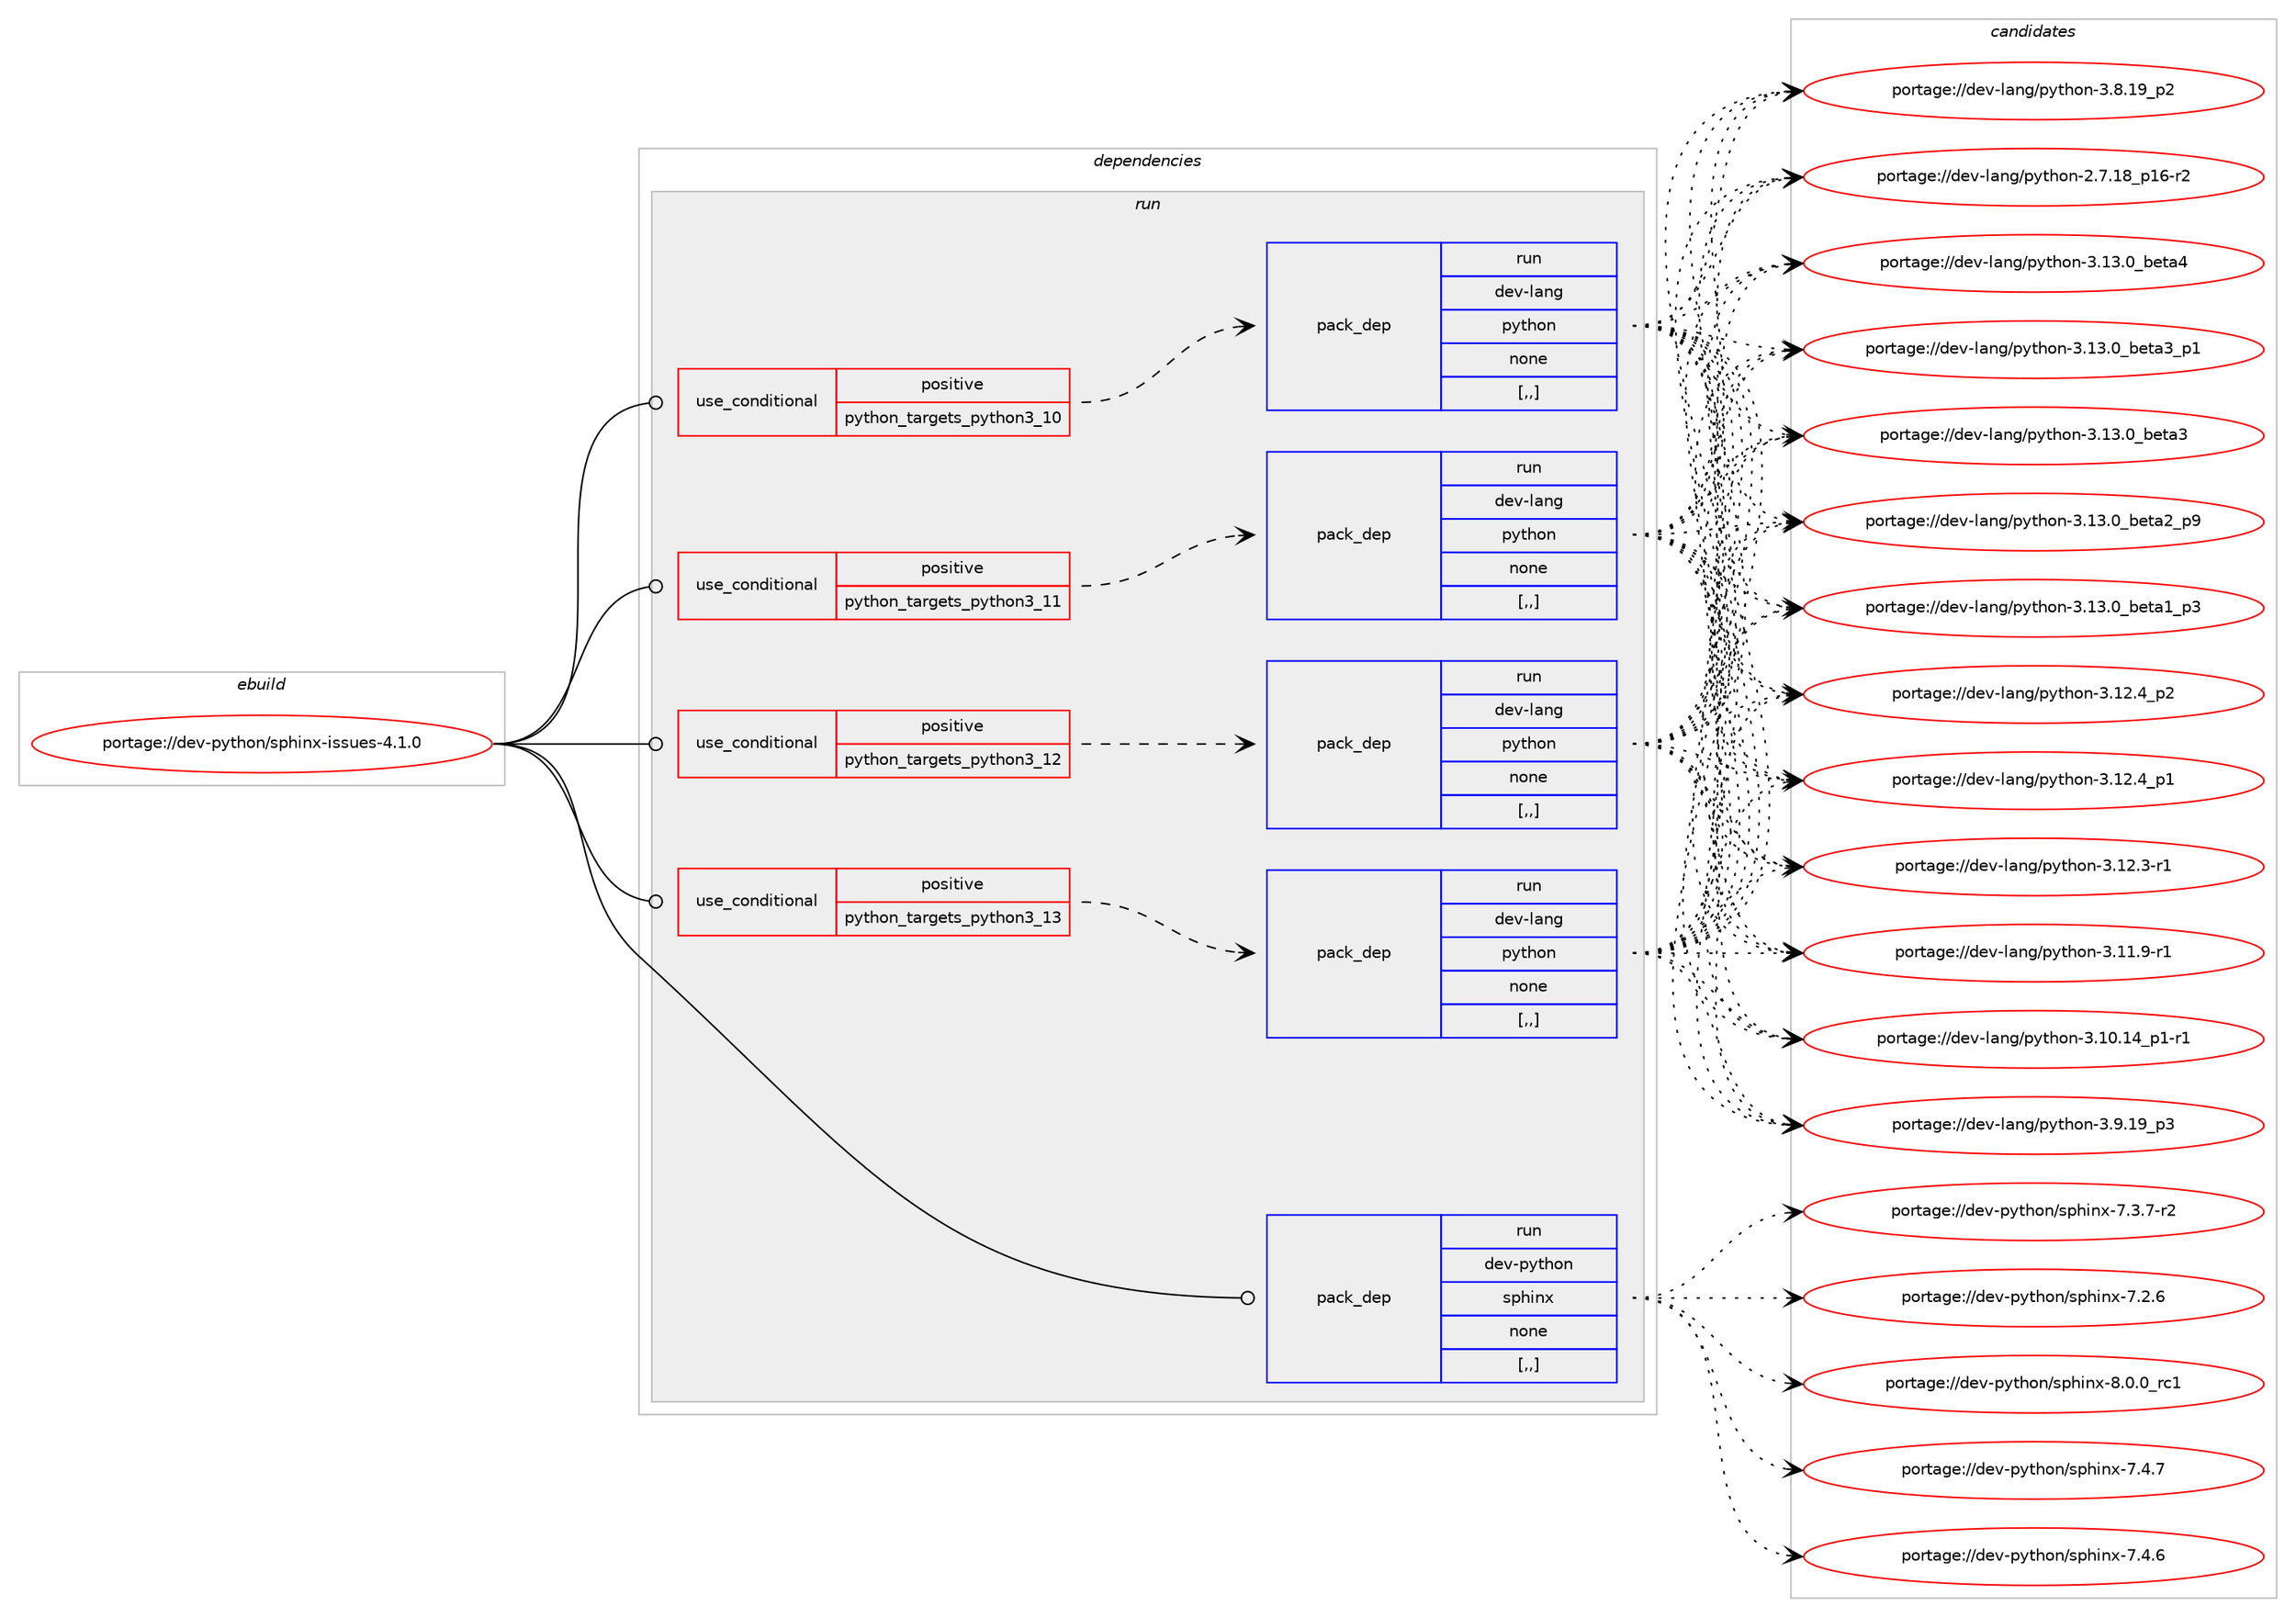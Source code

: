 digraph prolog {

# *************
# Graph options
# *************

newrank=true;
concentrate=true;
compound=true;
graph [rankdir=LR,fontname=Helvetica,fontsize=10,ranksep=1.5];#, ranksep=2.5, nodesep=0.2];
edge  [arrowhead=vee];
node  [fontname=Helvetica,fontsize=10];

# **********
# The ebuild
# **********

subgraph cluster_leftcol {
color=gray;
label=<<i>ebuild</i>>;
id [label="portage://dev-python/sphinx-issues-4.1.0", color=red, width=4, href="../dev-python/sphinx-issues-4.1.0.svg"];
}

# ****************
# The dependencies
# ****************

subgraph cluster_midcol {
color=gray;
label=<<i>dependencies</i>>;
subgraph cluster_compile {
fillcolor="#eeeeee";
style=filled;
label=<<i>compile</i>>;
}
subgraph cluster_compileandrun {
fillcolor="#eeeeee";
style=filled;
label=<<i>compile and run</i>>;
}
subgraph cluster_run {
fillcolor="#eeeeee";
style=filled;
label=<<i>run</i>>;
subgraph cond39865 {
dependency164183 [label=<<TABLE BORDER="0" CELLBORDER="1" CELLSPACING="0" CELLPADDING="4"><TR><TD ROWSPAN="3" CELLPADDING="10">use_conditional</TD></TR><TR><TD>positive</TD></TR><TR><TD>python_targets_python3_10</TD></TR></TABLE>>, shape=none, color=red];
subgraph pack123046 {
dependency164184 [label=<<TABLE BORDER="0" CELLBORDER="1" CELLSPACING="0" CELLPADDING="4" WIDTH="220"><TR><TD ROWSPAN="6" CELLPADDING="30">pack_dep</TD></TR><TR><TD WIDTH="110">run</TD></TR><TR><TD>dev-lang</TD></TR><TR><TD>python</TD></TR><TR><TD>none</TD></TR><TR><TD>[,,]</TD></TR></TABLE>>, shape=none, color=blue];
}
dependency164183:e -> dependency164184:w [weight=20,style="dashed",arrowhead="vee"];
}
id:e -> dependency164183:w [weight=20,style="solid",arrowhead="odot"];
subgraph cond39866 {
dependency164185 [label=<<TABLE BORDER="0" CELLBORDER="1" CELLSPACING="0" CELLPADDING="4"><TR><TD ROWSPAN="3" CELLPADDING="10">use_conditional</TD></TR><TR><TD>positive</TD></TR><TR><TD>python_targets_python3_11</TD></TR></TABLE>>, shape=none, color=red];
subgraph pack123047 {
dependency164186 [label=<<TABLE BORDER="0" CELLBORDER="1" CELLSPACING="0" CELLPADDING="4" WIDTH="220"><TR><TD ROWSPAN="6" CELLPADDING="30">pack_dep</TD></TR><TR><TD WIDTH="110">run</TD></TR><TR><TD>dev-lang</TD></TR><TR><TD>python</TD></TR><TR><TD>none</TD></TR><TR><TD>[,,]</TD></TR></TABLE>>, shape=none, color=blue];
}
dependency164185:e -> dependency164186:w [weight=20,style="dashed",arrowhead="vee"];
}
id:e -> dependency164185:w [weight=20,style="solid",arrowhead="odot"];
subgraph cond39867 {
dependency164187 [label=<<TABLE BORDER="0" CELLBORDER="1" CELLSPACING="0" CELLPADDING="4"><TR><TD ROWSPAN="3" CELLPADDING="10">use_conditional</TD></TR><TR><TD>positive</TD></TR><TR><TD>python_targets_python3_12</TD></TR></TABLE>>, shape=none, color=red];
subgraph pack123048 {
dependency164188 [label=<<TABLE BORDER="0" CELLBORDER="1" CELLSPACING="0" CELLPADDING="4" WIDTH="220"><TR><TD ROWSPAN="6" CELLPADDING="30">pack_dep</TD></TR><TR><TD WIDTH="110">run</TD></TR><TR><TD>dev-lang</TD></TR><TR><TD>python</TD></TR><TR><TD>none</TD></TR><TR><TD>[,,]</TD></TR></TABLE>>, shape=none, color=blue];
}
dependency164187:e -> dependency164188:w [weight=20,style="dashed",arrowhead="vee"];
}
id:e -> dependency164187:w [weight=20,style="solid",arrowhead="odot"];
subgraph cond39868 {
dependency164189 [label=<<TABLE BORDER="0" CELLBORDER="1" CELLSPACING="0" CELLPADDING="4"><TR><TD ROWSPAN="3" CELLPADDING="10">use_conditional</TD></TR><TR><TD>positive</TD></TR><TR><TD>python_targets_python3_13</TD></TR></TABLE>>, shape=none, color=red];
subgraph pack123049 {
dependency164190 [label=<<TABLE BORDER="0" CELLBORDER="1" CELLSPACING="0" CELLPADDING="4" WIDTH="220"><TR><TD ROWSPAN="6" CELLPADDING="30">pack_dep</TD></TR><TR><TD WIDTH="110">run</TD></TR><TR><TD>dev-lang</TD></TR><TR><TD>python</TD></TR><TR><TD>none</TD></TR><TR><TD>[,,]</TD></TR></TABLE>>, shape=none, color=blue];
}
dependency164189:e -> dependency164190:w [weight=20,style="dashed",arrowhead="vee"];
}
id:e -> dependency164189:w [weight=20,style="solid",arrowhead="odot"];
subgraph pack123050 {
dependency164191 [label=<<TABLE BORDER="0" CELLBORDER="1" CELLSPACING="0" CELLPADDING="4" WIDTH="220"><TR><TD ROWSPAN="6" CELLPADDING="30">pack_dep</TD></TR><TR><TD WIDTH="110">run</TD></TR><TR><TD>dev-python</TD></TR><TR><TD>sphinx</TD></TR><TR><TD>none</TD></TR><TR><TD>[,,]</TD></TR></TABLE>>, shape=none, color=blue];
}
id:e -> dependency164191:w [weight=20,style="solid",arrowhead="odot"];
}
}

# **************
# The candidates
# **************

subgraph cluster_choices {
rank=same;
color=gray;
label=<<i>candidates</i>>;

subgraph choice123046 {
color=black;
nodesep=1;
choice1001011184510897110103471121211161041111104551464951464895981011169752 [label="portage://dev-lang/python-3.13.0_beta4", color=red, width=4,href="../dev-lang/python-3.13.0_beta4.svg"];
choice10010111845108971101034711212111610411111045514649514648959810111697519511249 [label="portage://dev-lang/python-3.13.0_beta3_p1", color=red, width=4,href="../dev-lang/python-3.13.0_beta3_p1.svg"];
choice1001011184510897110103471121211161041111104551464951464895981011169751 [label="portage://dev-lang/python-3.13.0_beta3", color=red, width=4,href="../dev-lang/python-3.13.0_beta3.svg"];
choice10010111845108971101034711212111610411111045514649514648959810111697509511257 [label="portage://dev-lang/python-3.13.0_beta2_p9", color=red, width=4,href="../dev-lang/python-3.13.0_beta2_p9.svg"];
choice10010111845108971101034711212111610411111045514649514648959810111697499511251 [label="portage://dev-lang/python-3.13.0_beta1_p3", color=red, width=4,href="../dev-lang/python-3.13.0_beta1_p3.svg"];
choice100101118451089711010347112121116104111110455146495046529511250 [label="portage://dev-lang/python-3.12.4_p2", color=red, width=4,href="../dev-lang/python-3.12.4_p2.svg"];
choice100101118451089711010347112121116104111110455146495046529511249 [label="portage://dev-lang/python-3.12.4_p1", color=red, width=4,href="../dev-lang/python-3.12.4_p1.svg"];
choice100101118451089711010347112121116104111110455146495046514511449 [label="portage://dev-lang/python-3.12.3-r1", color=red, width=4,href="../dev-lang/python-3.12.3-r1.svg"];
choice100101118451089711010347112121116104111110455146494946574511449 [label="portage://dev-lang/python-3.11.9-r1", color=red, width=4,href="../dev-lang/python-3.11.9-r1.svg"];
choice100101118451089711010347112121116104111110455146494846495295112494511449 [label="portage://dev-lang/python-3.10.14_p1-r1", color=red, width=4,href="../dev-lang/python-3.10.14_p1-r1.svg"];
choice100101118451089711010347112121116104111110455146574649579511251 [label="portage://dev-lang/python-3.9.19_p3", color=red, width=4,href="../dev-lang/python-3.9.19_p3.svg"];
choice100101118451089711010347112121116104111110455146564649579511250 [label="portage://dev-lang/python-3.8.19_p2", color=red, width=4,href="../dev-lang/python-3.8.19_p2.svg"];
choice100101118451089711010347112121116104111110455046554649569511249544511450 [label="portage://dev-lang/python-2.7.18_p16-r2", color=red, width=4,href="../dev-lang/python-2.7.18_p16-r2.svg"];
dependency164184:e -> choice1001011184510897110103471121211161041111104551464951464895981011169752:w [style=dotted,weight="100"];
dependency164184:e -> choice10010111845108971101034711212111610411111045514649514648959810111697519511249:w [style=dotted,weight="100"];
dependency164184:e -> choice1001011184510897110103471121211161041111104551464951464895981011169751:w [style=dotted,weight="100"];
dependency164184:e -> choice10010111845108971101034711212111610411111045514649514648959810111697509511257:w [style=dotted,weight="100"];
dependency164184:e -> choice10010111845108971101034711212111610411111045514649514648959810111697499511251:w [style=dotted,weight="100"];
dependency164184:e -> choice100101118451089711010347112121116104111110455146495046529511250:w [style=dotted,weight="100"];
dependency164184:e -> choice100101118451089711010347112121116104111110455146495046529511249:w [style=dotted,weight="100"];
dependency164184:e -> choice100101118451089711010347112121116104111110455146495046514511449:w [style=dotted,weight="100"];
dependency164184:e -> choice100101118451089711010347112121116104111110455146494946574511449:w [style=dotted,weight="100"];
dependency164184:e -> choice100101118451089711010347112121116104111110455146494846495295112494511449:w [style=dotted,weight="100"];
dependency164184:e -> choice100101118451089711010347112121116104111110455146574649579511251:w [style=dotted,weight="100"];
dependency164184:e -> choice100101118451089711010347112121116104111110455146564649579511250:w [style=dotted,weight="100"];
dependency164184:e -> choice100101118451089711010347112121116104111110455046554649569511249544511450:w [style=dotted,weight="100"];
}
subgraph choice123047 {
color=black;
nodesep=1;
choice1001011184510897110103471121211161041111104551464951464895981011169752 [label="portage://dev-lang/python-3.13.0_beta4", color=red, width=4,href="../dev-lang/python-3.13.0_beta4.svg"];
choice10010111845108971101034711212111610411111045514649514648959810111697519511249 [label="portage://dev-lang/python-3.13.0_beta3_p1", color=red, width=4,href="../dev-lang/python-3.13.0_beta3_p1.svg"];
choice1001011184510897110103471121211161041111104551464951464895981011169751 [label="portage://dev-lang/python-3.13.0_beta3", color=red, width=4,href="../dev-lang/python-3.13.0_beta3.svg"];
choice10010111845108971101034711212111610411111045514649514648959810111697509511257 [label="portage://dev-lang/python-3.13.0_beta2_p9", color=red, width=4,href="../dev-lang/python-3.13.0_beta2_p9.svg"];
choice10010111845108971101034711212111610411111045514649514648959810111697499511251 [label="portage://dev-lang/python-3.13.0_beta1_p3", color=red, width=4,href="../dev-lang/python-3.13.0_beta1_p3.svg"];
choice100101118451089711010347112121116104111110455146495046529511250 [label="portage://dev-lang/python-3.12.4_p2", color=red, width=4,href="../dev-lang/python-3.12.4_p2.svg"];
choice100101118451089711010347112121116104111110455146495046529511249 [label="portage://dev-lang/python-3.12.4_p1", color=red, width=4,href="../dev-lang/python-3.12.4_p1.svg"];
choice100101118451089711010347112121116104111110455146495046514511449 [label="portage://dev-lang/python-3.12.3-r1", color=red, width=4,href="../dev-lang/python-3.12.3-r1.svg"];
choice100101118451089711010347112121116104111110455146494946574511449 [label="portage://dev-lang/python-3.11.9-r1", color=red, width=4,href="../dev-lang/python-3.11.9-r1.svg"];
choice100101118451089711010347112121116104111110455146494846495295112494511449 [label="portage://dev-lang/python-3.10.14_p1-r1", color=red, width=4,href="../dev-lang/python-3.10.14_p1-r1.svg"];
choice100101118451089711010347112121116104111110455146574649579511251 [label="portage://dev-lang/python-3.9.19_p3", color=red, width=4,href="../dev-lang/python-3.9.19_p3.svg"];
choice100101118451089711010347112121116104111110455146564649579511250 [label="portage://dev-lang/python-3.8.19_p2", color=red, width=4,href="../dev-lang/python-3.8.19_p2.svg"];
choice100101118451089711010347112121116104111110455046554649569511249544511450 [label="portage://dev-lang/python-2.7.18_p16-r2", color=red, width=4,href="../dev-lang/python-2.7.18_p16-r2.svg"];
dependency164186:e -> choice1001011184510897110103471121211161041111104551464951464895981011169752:w [style=dotted,weight="100"];
dependency164186:e -> choice10010111845108971101034711212111610411111045514649514648959810111697519511249:w [style=dotted,weight="100"];
dependency164186:e -> choice1001011184510897110103471121211161041111104551464951464895981011169751:w [style=dotted,weight="100"];
dependency164186:e -> choice10010111845108971101034711212111610411111045514649514648959810111697509511257:w [style=dotted,weight="100"];
dependency164186:e -> choice10010111845108971101034711212111610411111045514649514648959810111697499511251:w [style=dotted,weight="100"];
dependency164186:e -> choice100101118451089711010347112121116104111110455146495046529511250:w [style=dotted,weight="100"];
dependency164186:e -> choice100101118451089711010347112121116104111110455146495046529511249:w [style=dotted,weight="100"];
dependency164186:e -> choice100101118451089711010347112121116104111110455146495046514511449:w [style=dotted,weight="100"];
dependency164186:e -> choice100101118451089711010347112121116104111110455146494946574511449:w [style=dotted,weight="100"];
dependency164186:e -> choice100101118451089711010347112121116104111110455146494846495295112494511449:w [style=dotted,weight="100"];
dependency164186:e -> choice100101118451089711010347112121116104111110455146574649579511251:w [style=dotted,weight="100"];
dependency164186:e -> choice100101118451089711010347112121116104111110455146564649579511250:w [style=dotted,weight="100"];
dependency164186:e -> choice100101118451089711010347112121116104111110455046554649569511249544511450:w [style=dotted,weight="100"];
}
subgraph choice123048 {
color=black;
nodesep=1;
choice1001011184510897110103471121211161041111104551464951464895981011169752 [label="portage://dev-lang/python-3.13.0_beta4", color=red, width=4,href="../dev-lang/python-3.13.0_beta4.svg"];
choice10010111845108971101034711212111610411111045514649514648959810111697519511249 [label="portage://dev-lang/python-3.13.0_beta3_p1", color=red, width=4,href="../dev-lang/python-3.13.0_beta3_p1.svg"];
choice1001011184510897110103471121211161041111104551464951464895981011169751 [label="portage://dev-lang/python-3.13.0_beta3", color=red, width=4,href="../dev-lang/python-3.13.0_beta3.svg"];
choice10010111845108971101034711212111610411111045514649514648959810111697509511257 [label="portage://dev-lang/python-3.13.0_beta2_p9", color=red, width=4,href="../dev-lang/python-3.13.0_beta2_p9.svg"];
choice10010111845108971101034711212111610411111045514649514648959810111697499511251 [label="portage://dev-lang/python-3.13.0_beta1_p3", color=red, width=4,href="../dev-lang/python-3.13.0_beta1_p3.svg"];
choice100101118451089711010347112121116104111110455146495046529511250 [label="portage://dev-lang/python-3.12.4_p2", color=red, width=4,href="../dev-lang/python-3.12.4_p2.svg"];
choice100101118451089711010347112121116104111110455146495046529511249 [label="portage://dev-lang/python-3.12.4_p1", color=red, width=4,href="../dev-lang/python-3.12.4_p1.svg"];
choice100101118451089711010347112121116104111110455146495046514511449 [label="portage://dev-lang/python-3.12.3-r1", color=red, width=4,href="../dev-lang/python-3.12.3-r1.svg"];
choice100101118451089711010347112121116104111110455146494946574511449 [label="portage://dev-lang/python-3.11.9-r1", color=red, width=4,href="../dev-lang/python-3.11.9-r1.svg"];
choice100101118451089711010347112121116104111110455146494846495295112494511449 [label="portage://dev-lang/python-3.10.14_p1-r1", color=red, width=4,href="../dev-lang/python-3.10.14_p1-r1.svg"];
choice100101118451089711010347112121116104111110455146574649579511251 [label="portage://dev-lang/python-3.9.19_p3", color=red, width=4,href="../dev-lang/python-3.9.19_p3.svg"];
choice100101118451089711010347112121116104111110455146564649579511250 [label="portage://dev-lang/python-3.8.19_p2", color=red, width=4,href="../dev-lang/python-3.8.19_p2.svg"];
choice100101118451089711010347112121116104111110455046554649569511249544511450 [label="portage://dev-lang/python-2.7.18_p16-r2", color=red, width=4,href="../dev-lang/python-2.7.18_p16-r2.svg"];
dependency164188:e -> choice1001011184510897110103471121211161041111104551464951464895981011169752:w [style=dotted,weight="100"];
dependency164188:e -> choice10010111845108971101034711212111610411111045514649514648959810111697519511249:w [style=dotted,weight="100"];
dependency164188:e -> choice1001011184510897110103471121211161041111104551464951464895981011169751:w [style=dotted,weight="100"];
dependency164188:e -> choice10010111845108971101034711212111610411111045514649514648959810111697509511257:w [style=dotted,weight="100"];
dependency164188:e -> choice10010111845108971101034711212111610411111045514649514648959810111697499511251:w [style=dotted,weight="100"];
dependency164188:e -> choice100101118451089711010347112121116104111110455146495046529511250:w [style=dotted,weight="100"];
dependency164188:e -> choice100101118451089711010347112121116104111110455146495046529511249:w [style=dotted,weight="100"];
dependency164188:e -> choice100101118451089711010347112121116104111110455146495046514511449:w [style=dotted,weight="100"];
dependency164188:e -> choice100101118451089711010347112121116104111110455146494946574511449:w [style=dotted,weight="100"];
dependency164188:e -> choice100101118451089711010347112121116104111110455146494846495295112494511449:w [style=dotted,weight="100"];
dependency164188:e -> choice100101118451089711010347112121116104111110455146574649579511251:w [style=dotted,weight="100"];
dependency164188:e -> choice100101118451089711010347112121116104111110455146564649579511250:w [style=dotted,weight="100"];
dependency164188:e -> choice100101118451089711010347112121116104111110455046554649569511249544511450:w [style=dotted,weight="100"];
}
subgraph choice123049 {
color=black;
nodesep=1;
choice1001011184510897110103471121211161041111104551464951464895981011169752 [label="portage://dev-lang/python-3.13.0_beta4", color=red, width=4,href="../dev-lang/python-3.13.0_beta4.svg"];
choice10010111845108971101034711212111610411111045514649514648959810111697519511249 [label="portage://dev-lang/python-3.13.0_beta3_p1", color=red, width=4,href="../dev-lang/python-3.13.0_beta3_p1.svg"];
choice1001011184510897110103471121211161041111104551464951464895981011169751 [label="portage://dev-lang/python-3.13.0_beta3", color=red, width=4,href="../dev-lang/python-3.13.0_beta3.svg"];
choice10010111845108971101034711212111610411111045514649514648959810111697509511257 [label="portage://dev-lang/python-3.13.0_beta2_p9", color=red, width=4,href="../dev-lang/python-3.13.0_beta2_p9.svg"];
choice10010111845108971101034711212111610411111045514649514648959810111697499511251 [label="portage://dev-lang/python-3.13.0_beta1_p3", color=red, width=4,href="../dev-lang/python-3.13.0_beta1_p3.svg"];
choice100101118451089711010347112121116104111110455146495046529511250 [label="portage://dev-lang/python-3.12.4_p2", color=red, width=4,href="../dev-lang/python-3.12.4_p2.svg"];
choice100101118451089711010347112121116104111110455146495046529511249 [label="portage://dev-lang/python-3.12.4_p1", color=red, width=4,href="../dev-lang/python-3.12.4_p1.svg"];
choice100101118451089711010347112121116104111110455146495046514511449 [label="portage://dev-lang/python-3.12.3-r1", color=red, width=4,href="../dev-lang/python-3.12.3-r1.svg"];
choice100101118451089711010347112121116104111110455146494946574511449 [label="portage://dev-lang/python-3.11.9-r1", color=red, width=4,href="../dev-lang/python-3.11.9-r1.svg"];
choice100101118451089711010347112121116104111110455146494846495295112494511449 [label="portage://dev-lang/python-3.10.14_p1-r1", color=red, width=4,href="../dev-lang/python-3.10.14_p1-r1.svg"];
choice100101118451089711010347112121116104111110455146574649579511251 [label="portage://dev-lang/python-3.9.19_p3", color=red, width=4,href="../dev-lang/python-3.9.19_p3.svg"];
choice100101118451089711010347112121116104111110455146564649579511250 [label="portage://dev-lang/python-3.8.19_p2", color=red, width=4,href="../dev-lang/python-3.8.19_p2.svg"];
choice100101118451089711010347112121116104111110455046554649569511249544511450 [label="portage://dev-lang/python-2.7.18_p16-r2", color=red, width=4,href="../dev-lang/python-2.7.18_p16-r2.svg"];
dependency164190:e -> choice1001011184510897110103471121211161041111104551464951464895981011169752:w [style=dotted,weight="100"];
dependency164190:e -> choice10010111845108971101034711212111610411111045514649514648959810111697519511249:w [style=dotted,weight="100"];
dependency164190:e -> choice1001011184510897110103471121211161041111104551464951464895981011169751:w [style=dotted,weight="100"];
dependency164190:e -> choice10010111845108971101034711212111610411111045514649514648959810111697509511257:w [style=dotted,weight="100"];
dependency164190:e -> choice10010111845108971101034711212111610411111045514649514648959810111697499511251:w [style=dotted,weight="100"];
dependency164190:e -> choice100101118451089711010347112121116104111110455146495046529511250:w [style=dotted,weight="100"];
dependency164190:e -> choice100101118451089711010347112121116104111110455146495046529511249:w [style=dotted,weight="100"];
dependency164190:e -> choice100101118451089711010347112121116104111110455146495046514511449:w [style=dotted,weight="100"];
dependency164190:e -> choice100101118451089711010347112121116104111110455146494946574511449:w [style=dotted,weight="100"];
dependency164190:e -> choice100101118451089711010347112121116104111110455146494846495295112494511449:w [style=dotted,weight="100"];
dependency164190:e -> choice100101118451089711010347112121116104111110455146574649579511251:w [style=dotted,weight="100"];
dependency164190:e -> choice100101118451089711010347112121116104111110455146564649579511250:w [style=dotted,weight="100"];
dependency164190:e -> choice100101118451089711010347112121116104111110455046554649569511249544511450:w [style=dotted,weight="100"];
}
subgraph choice123050 {
color=black;
nodesep=1;
choice1001011184511212111610411111047115112104105110120455646484648951149949 [label="portage://dev-python/sphinx-8.0.0_rc1", color=red, width=4,href="../dev-python/sphinx-8.0.0_rc1.svg"];
choice1001011184511212111610411111047115112104105110120455546524655 [label="portage://dev-python/sphinx-7.4.7", color=red, width=4,href="../dev-python/sphinx-7.4.7.svg"];
choice1001011184511212111610411111047115112104105110120455546524654 [label="portage://dev-python/sphinx-7.4.6", color=red, width=4,href="../dev-python/sphinx-7.4.6.svg"];
choice10010111845112121116104111110471151121041051101204555465146554511450 [label="portage://dev-python/sphinx-7.3.7-r2", color=red, width=4,href="../dev-python/sphinx-7.3.7-r2.svg"];
choice1001011184511212111610411111047115112104105110120455546504654 [label="portage://dev-python/sphinx-7.2.6", color=red, width=4,href="../dev-python/sphinx-7.2.6.svg"];
dependency164191:e -> choice1001011184511212111610411111047115112104105110120455646484648951149949:w [style=dotted,weight="100"];
dependency164191:e -> choice1001011184511212111610411111047115112104105110120455546524655:w [style=dotted,weight="100"];
dependency164191:e -> choice1001011184511212111610411111047115112104105110120455546524654:w [style=dotted,weight="100"];
dependency164191:e -> choice10010111845112121116104111110471151121041051101204555465146554511450:w [style=dotted,weight="100"];
dependency164191:e -> choice1001011184511212111610411111047115112104105110120455546504654:w [style=dotted,weight="100"];
}
}

}
